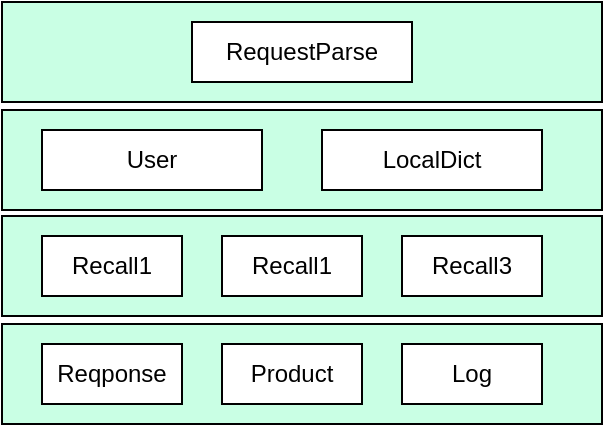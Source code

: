 <mxfile version="20.3.0" type="github">
  <diagram id="VDqRAojn2xpXwKdTq_0c" name="第 1 页">
    <mxGraphModel dx="1234" dy="826" grid="1" gridSize="10" guides="1" tooltips="1" connect="1" arrows="1" fold="1" page="1" pageScale="1" pageWidth="3300" pageHeight="4681" math="0" shadow="0">
      <root>
        <mxCell id="0" />
        <mxCell id="1" parent="0" />
        <mxCell id="1OBJ4m37UEquOsVViX5W-1" value="" style="rounded=0;whiteSpace=wrap;html=1;fillColor=#C9FFE4;" vertex="1" parent="1">
          <mxGeometry x="290" y="163" width="300" height="50" as="geometry" />
        </mxCell>
        <mxCell id="1OBJ4m37UEquOsVViX5W-4" value="RequestParse" style="rounded=0;whiteSpace=wrap;html=1;" vertex="1" parent="1">
          <mxGeometry x="385" y="173" width="110" height="30" as="geometry" />
        </mxCell>
        <mxCell id="1OBJ4m37UEquOsVViX5W-5" value="" style="rounded=0;whiteSpace=wrap;html=1;fillColor=#C9FFE4;" vertex="1" parent="1">
          <mxGeometry x="290" y="217" width="300" height="50" as="geometry" />
        </mxCell>
        <mxCell id="1OBJ4m37UEquOsVViX5W-6" value="User" style="rounded=0;whiteSpace=wrap;html=1;" vertex="1" parent="1">
          <mxGeometry x="310" y="227" width="110" height="30" as="geometry" />
        </mxCell>
        <mxCell id="1OBJ4m37UEquOsVViX5W-7" value="LocalDict" style="rounded=0;whiteSpace=wrap;html=1;" vertex="1" parent="1">
          <mxGeometry x="450" y="227" width="110" height="30" as="geometry" />
        </mxCell>
        <mxCell id="1OBJ4m37UEquOsVViX5W-8" value="" style="rounded=0;whiteSpace=wrap;html=1;fillColor=#C9FFE4;" vertex="1" parent="1">
          <mxGeometry x="290" y="270" width="300" height="50" as="geometry" />
        </mxCell>
        <mxCell id="1OBJ4m37UEquOsVViX5W-9" value="Recall1" style="rounded=0;whiteSpace=wrap;html=1;" vertex="1" parent="1">
          <mxGeometry x="310" y="280" width="70" height="30" as="geometry" />
        </mxCell>
        <mxCell id="1OBJ4m37UEquOsVViX5W-11" value="Recall1" style="rounded=0;whiteSpace=wrap;html=1;" vertex="1" parent="1">
          <mxGeometry x="400" y="280" width="70" height="30" as="geometry" />
        </mxCell>
        <mxCell id="1OBJ4m37UEquOsVViX5W-12" value="Recall3" style="rounded=0;whiteSpace=wrap;html=1;" vertex="1" parent="1">
          <mxGeometry x="490" y="280" width="70" height="30" as="geometry" />
        </mxCell>
        <mxCell id="1OBJ4m37UEquOsVViX5W-13" value="" style="rounded=0;whiteSpace=wrap;html=1;fillColor=#C9FFE4;" vertex="1" parent="1">
          <mxGeometry x="290" y="324" width="300" height="50" as="geometry" />
        </mxCell>
        <mxCell id="1OBJ4m37UEquOsVViX5W-14" value="Reqponse" style="rounded=0;whiteSpace=wrap;html=1;" vertex="1" parent="1">
          <mxGeometry x="310" y="334" width="70" height="30" as="geometry" />
        </mxCell>
        <mxCell id="1OBJ4m37UEquOsVViX5W-15" value="Product" style="rounded=0;whiteSpace=wrap;html=1;" vertex="1" parent="1">
          <mxGeometry x="400" y="334" width="70" height="30" as="geometry" />
        </mxCell>
        <mxCell id="1OBJ4m37UEquOsVViX5W-16" value="Log" style="rounded=0;whiteSpace=wrap;html=1;" vertex="1" parent="1">
          <mxGeometry x="490" y="334" width="70" height="30" as="geometry" />
        </mxCell>
      </root>
    </mxGraphModel>
  </diagram>
</mxfile>
